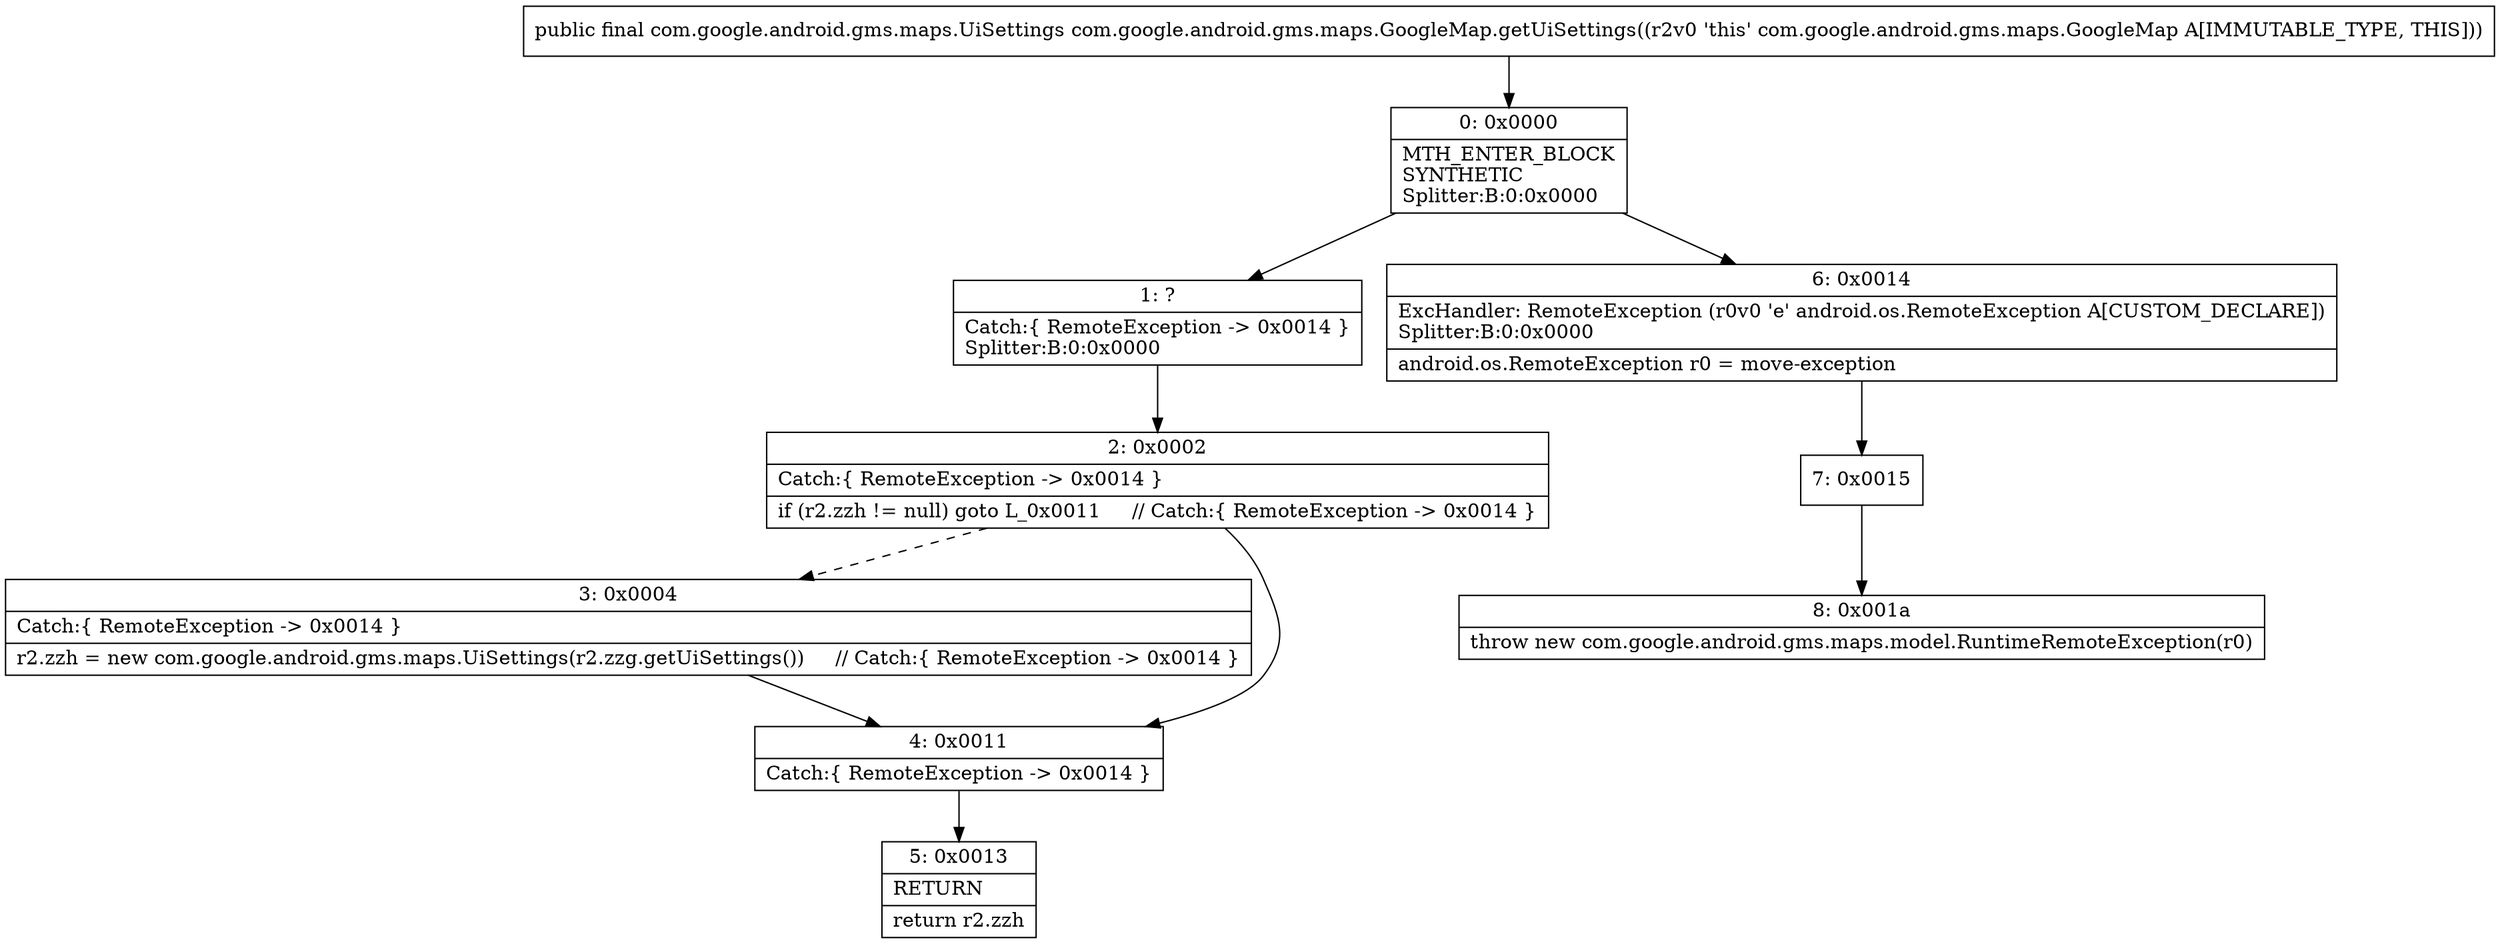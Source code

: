 digraph "CFG forcom.google.android.gms.maps.GoogleMap.getUiSettings()Lcom\/google\/android\/gms\/maps\/UiSettings;" {
Node_0 [shape=record,label="{0\:\ 0x0000|MTH_ENTER_BLOCK\lSYNTHETIC\lSplitter:B:0:0x0000\l}"];
Node_1 [shape=record,label="{1\:\ ?|Catch:\{ RemoteException \-\> 0x0014 \}\lSplitter:B:0:0x0000\l}"];
Node_2 [shape=record,label="{2\:\ 0x0002|Catch:\{ RemoteException \-\> 0x0014 \}\l|if (r2.zzh != null) goto L_0x0011     \/\/ Catch:\{ RemoteException \-\> 0x0014 \}\l}"];
Node_3 [shape=record,label="{3\:\ 0x0004|Catch:\{ RemoteException \-\> 0x0014 \}\l|r2.zzh = new com.google.android.gms.maps.UiSettings(r2.zzg.getUiSettings())     \/\/ Catch:\{ RemoteException \-\> 0x0014 \}\l}"];
Node_4 [shape=record,label="{4\:\ 0x0011|Catch:\{ RemoteException \-\> 0x0014 \}\l}"];
Node_5 [shape=record,label="{5\:\ 0x0013|RETURN\l|return r2.zzh\l}"];
Node_6 [shape=record,label="{6\:\ 0x0014|ExcHandler: RemoteException (r0v0 'e' android.os.RemoteException A[CUSTOM_DECLARE])\lSplitter:B:0:0x0000\l|android.os.RemoteException r0 = move\-exception\l}"];
Node_7 [shape=record,label="{7\:\ 0x0015}"];
Node_8 [shape=record,label="{8\:\ 0x001a|throw new com.google.android.gms.maps.model.RuntimeRemoteException(r0)\l}"];
MethodNode[shape=record,label="{public final com.google.android.gms.maps.UiSettings com.google.android.gms.maps.GoogleMap.getUiSettings((r2v0 'this' com.google.android.gms.maps.GoogleMap A[IMMUTABLE_TYPE, THIS])) }"];
MethodNode -> Node_0;
Node_0 -> Node_1;
Node_0 -> Node_6;
Node_1 -> Node_2;
Node_2 -> Node_3[style=dashed];
Node_2 -> Node_4;
Node_3 -> Node_4;
Node_4 -> Node_5;
Node_6 -> Node_7;
Node_7 -> Node_8;
}


